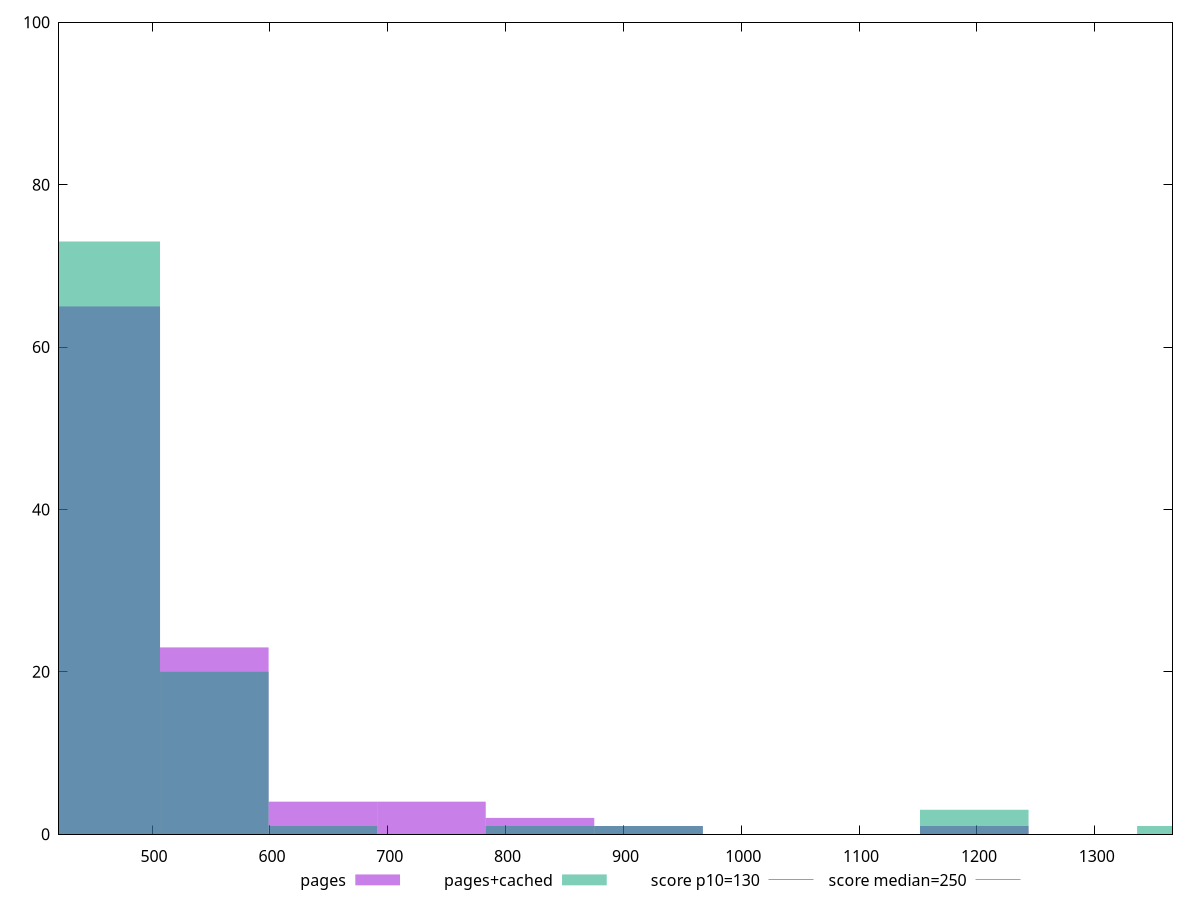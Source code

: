 reset

$pages <<EOF
921.3586892489569 1
552.8152135493741 23
460.67934462447846 65
829.2228203240612 2
737.0869513991655 4
644.9510824742698 4
1197.766296023644 1
EOF

$pagesCached <<EOF
552.8152135493741 20
460.67934462447846 73
1382.0380338734353 1
1197.766296023644 3
644.9510824742698 1
921.3586892489569 1
829.2228203240612 1
EOF

set key outside below
set boxwidth 92.13586892489569
set xrange [421:1366]
set yrange [0:100]
set trange [0:100]
set style fill transparent solid 0.5 noborder

set parametric
set terminal svg size 640, 500 enhanced background rgb 'white'
set output "reprap/max-potential-fid/comparison/histogram/0_vs_1.svg"

plot $pages title "pages" with boxes, \
     $pagesCached title "pages+cached" with boxes, \
     130,t title "score p10=130", \
     250,t title "score median=250"

reset
